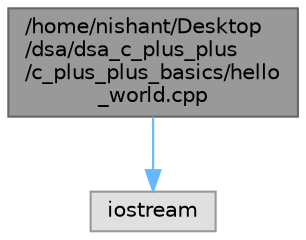 digraph "/home/nishant/Desktop/dsa/dsa_c_plus_plus/c_plus_plus_basics/hello_world.cpp"
{
 // LATEX_PDF_SIZE
  bgcolor="transparent";
  edge [fontname=Helvetica,fontsize=10,labelfontname=Helvetica,labelfontsize=10];
  node [fontname=Helvetica,fontsize=10,shape=box,height=0.2,width=0.4];
  Node1 [id="Node000001",label="/home/nishant/Desktop\l/dsa/dsa_c_plus_plus\l/c_plus_plus_basics/hello\l_world.cpp",height=0.2,width=0.4,color="gray40", fillcolor="grey60", style="filled", fontcolor="black",tooltip="A simple C++ program that demonstrates basic output operations."];
  Node1 -> Node2 [id="edge1_Node000001_Node000002",color="steelblue1",style="solid",tooltip=" "];
  Node2 [id="Node000002",label="iostream",height=0.2,width=0.4,color="grey60", fillcolor="#E0E0E0", style="filled",tooltip=" "];
}
